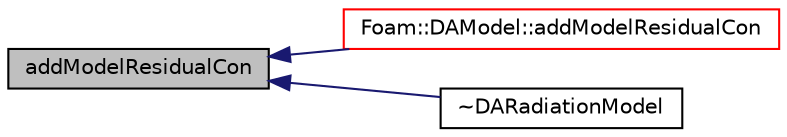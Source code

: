 digraph "addModelResidualCon"
{
  bgcolor="transparent";
  edge [fontname="Helvetica",fontsize="10",labelfontname="Helvetica",labelfontsize="10"];
  node [fontname="Helvetica",fontsize="10",shape=record];
  rankdir="LR";
  Node25 [label="addModelResidualCon",height=0.2,width=0.4,color="black", fillcolor="grey75", style="filled", fontcolor="black"];
  Node25 -> Node26 [dir="back",color="midnightblue",fontsize="10",style="solid",fontname="Helvetica"];
  Node26 [label="Foam::DAModel::addModelResidualCon",height=0.2,width=0.4,color="red",URL="$classFoam_1_1DAModel.html#af4c2bb10de993ad1332df7bd213bc7ab",tooltip="add the model residual connectivity to stateCon "];
  Node25 -> Node30 [dir="back",color="midnightblue",fontsize="10",style="solid",fontname="Helvetica"];
  Node30 [label="~DARadiationModel",height=0.2,width=0.4,color="black",URL="$classFoam_1_1DARadiationModel.html#a1d68f8e5e0a425426f1d5d2bd9bc14ee"];
}
